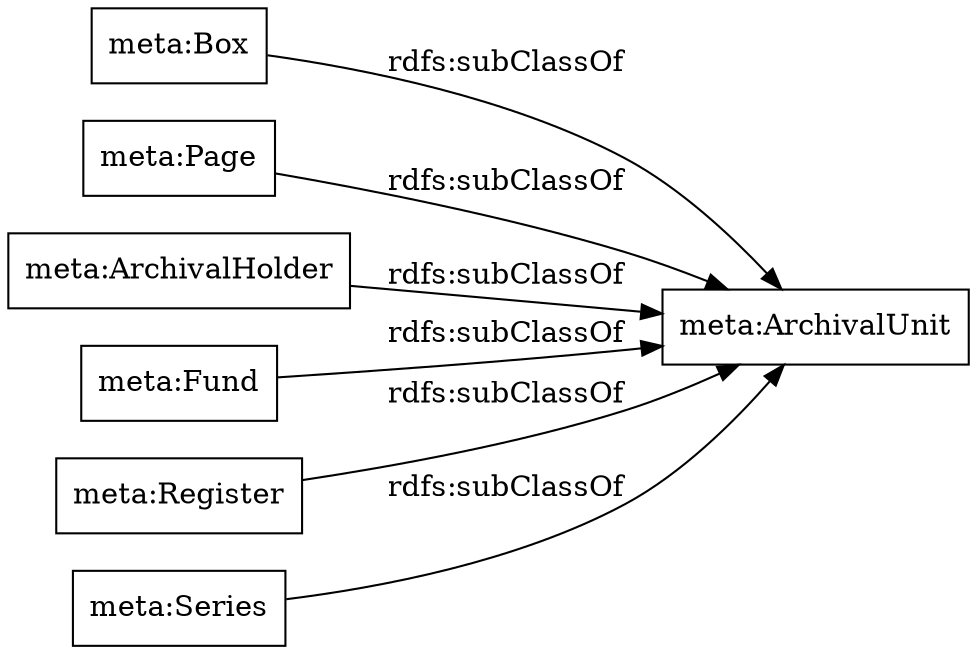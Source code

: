 digraph ar2dtool_diagram { 
rankdir=LR;
size="1000"
node [shape = rectangle, color="black"]; "meta:Box" "meta:Page" "meta:ArchivalHolder" "meta:ArchivalUnit" "meta:Fund" "meta:Register" "meta:Series" ; /*classes style*/
	"meta:Page" -> "meta:ArchivalUnit" [ label = "rdfs:subClassOf" ];
	"meta:Series" -> "meta:ArchivalUnit" [ label = "rdfs:subClassOf" ];
	"meta:ArchivalHolder" -> "meta:ArchivalUnit" [ label = "rdfs:subClassOf" ];
	"meta:Register" -> "meta:ArchivalUnit" [ label = "rdfs:subClassOf" ];
	"meta:Fund" -> "meta:ArchivalUnit" [ label = "rdfs:subClassOf" ];
	"meta:Box" -> "meta:ArchivalUnit" [ label = "rdfs:subClassOf" ];

}
